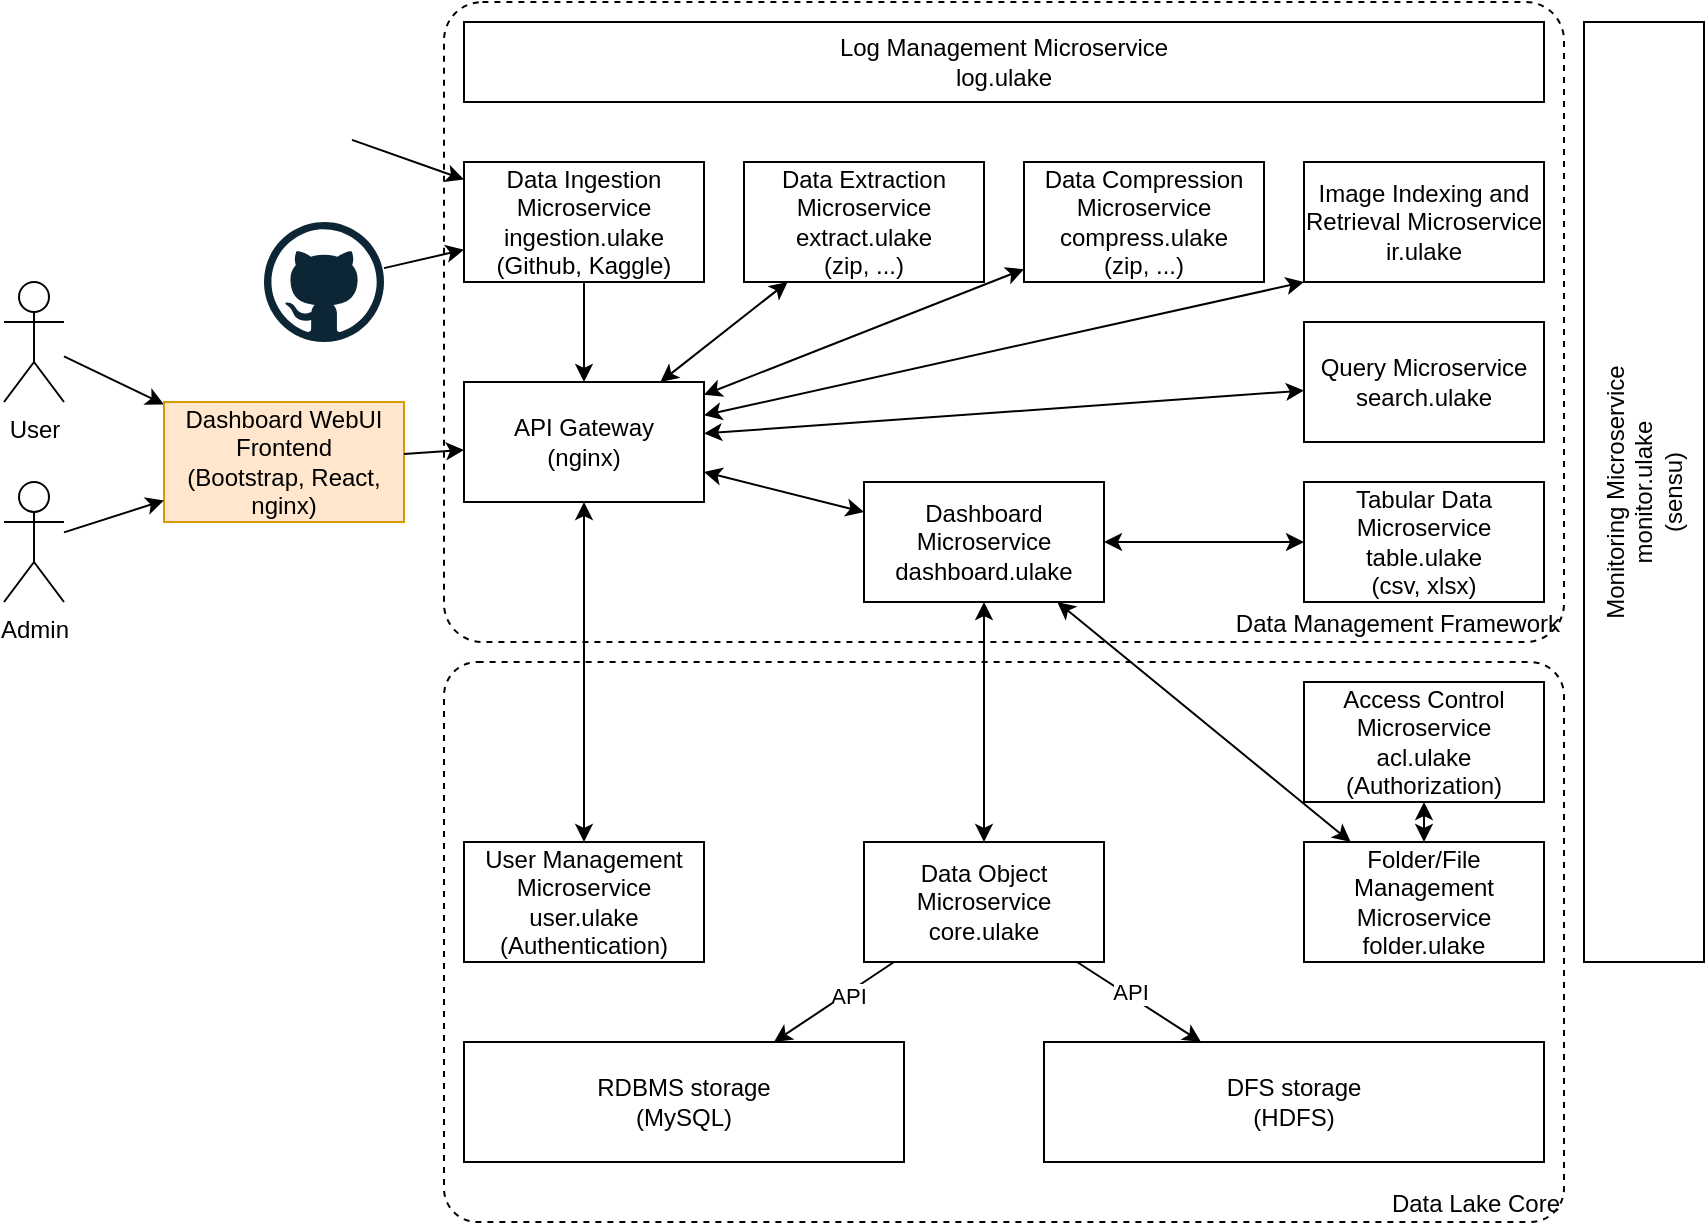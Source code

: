 <mxfile version="20.0.1" type="device" pages="4"><diagram id="eDFPWbiE5a1gyo5NLOw3" name="Page-1"><mxGraphModel dx="757" dy="897" grid="1" gridSize="10" guides="1" tooltips="1" connect="1" arrows="1" fold="1" page="0" pageScale="1" pageWidth="850" pageHeight="1100" math="0" shadow="0"><root><mxCell id="0"/><mxCell id="1" parent="0"/><mxCell id="PttzjzEdT3jTG-5-Dw4m-4" value="Data Management Framework" style="rounded=1;whiteSpace=wrap;html=1;fillColor=none;perimeterSpacing=0;arcSize=6;dashed=1;verticalAlign=bottom;align=right;" vertex="1" parent="1"><mxGeometry x="330" y="-100" width="560" height="320" as="geometry"/></mxCell><mxCell id="PttzjzEdT3jTG-5-Dw4m-3" value="Data Lake Core" style="rounded=1;whiteSpace=wrap;html=1;fillColor=none;perimeterSpacing=0;arcSize=6;dashed=1;verticalAlign=bottom;align=right;" vertex="1" parent="1"><mxGeometry x="330" y="230" width="560" height="280" as="geometry"/></mxCell><mxCell id="NMO3rpQa6khnvsrhB3BU-1" value="" style="rounded=0;orthogonalLoop=1;jettySize=auto;html=1;startArrow=classic;startFill=1;" parent="1" source="NMO3rpQa6khnvsrhB3BU-11" target="NMO3rpQa6khnvsrhB3BU-19" edge="1"><mxGeometry relative="1" as="geometry"/></mxCell><mxCell id="NMO3rpQa6khnvsrhB3BU-5" style="rounded=0;orthogonalLoop=1;jettySize=auto;html=1;startArrow=classic;startFill=1;" parent="1" source="NMO3rpQa6khnvsrhB3BU-68" target="NMO3rpQa6khnvsrhB3BU-43" edge="1"><mxGeometry relative="1" as="geometry"/></mxCell><mxCell id="NMO3rpQa6khnvsrhB3BU-9" style="rounded=0;orthogonalLoop=1;jettySize=auto;html=1;startArrow=classic;startFill=1;" parent="1" source="NMO3rpQa6khnvsrhB3BU-11" target="NMO3rpQa6khnvsrhB3BU-68" edge="1"><mxGeometry relative="1" as="geometry"/></mxCell><mxCell id="i2DXSxufSWIE1RWU2Mja-13" style="edgeStyle=none;rounded=0;orthogonalLoop=1;jettySize=auto;html=1;startArrow=classic;startFill=1;" parent="1" source="NMO3rpQa6khnvsrhB3BU-11" target="NMO3rpQa6khnvsrhB3BU-69" edge="1"><mxGeometry relative="1" as="geometry"/></mxCell><mxCell id="i2DXSxufSWIE1RWU2Mja-14" style="edgeStyle=none;rounded=0;orthogonalLoop=1;jettySize=auto;html=1;startArrow=classic;startFill=1;" parent="1" source="NMO3rpQa6khnvsrhB3BU-11" target="NMO3rpQa6khnvsrhB3BU-61" edge="1"><mxGeometry relative="1" as="geometry"/></mxCell><mxCell id="NMO3rpQa6khnvsrhB3BU-11" value="API Gateway&lt;br&gt;(nginx)" style="rounded=0;whiteSpace=wrap;html=1;strokeColor=#000000;" parent="1" vertex="1"><mxGeometry x="340" y="90" width="120" height="60" as="geometry"/></mxCell><mxCell id="NMO3rpQa6khnvsrhB3BU-13" value="" style="edgeStyle=none;rounded=0;orthogonalLoop=1;jettySize=auto;html=1;" parent="1" source="NMO3rpQa6khnvsrhB3BU-14" target="NMO3rpQa6khnvsrhB3BU-29" edge="1"><mxGeometry relative="1" as="geometry"/></mxCell><mxCell id="NMO3rpQa6khnvsrhB3BU-14" value="User" style="shape=umlActor;verticalLabelPosition=bottom;verticalAlign=top;html=1;outlineConnect=0;" parent="1" vertex="1"><mxGeometry x="110" y="40" width="30" height="60" as="geometry"/></mxCell><mxCell id="NMO3rpQa6khnvsrhB3BU-19" value="User Management Microservice&lt;br&gt;user.ulake&lt;br&gt;(Authentication)" style="rounded=0;whiteSpace=wrap;html=1;fillColor=none;strokeColor=#000000;" parent="1" vertex="1"><mxGeometry x="340" y="320" width="120" height="60" as="geometry"/></mxCell><mxCell id="NMO3rpQa6khnvsrhB3BU-20" style="edgeStyle=none;rounded=0;orthogonalLoop=1;jettySize=auto;html=1;strokeColor=#000000;" parent="1" source="NMO3rpQa6khnvsrhB3BU-26" target="NMO3rpQa6khnvsrhB3BU-55" edge="1"><mxGeometry relative="1" as="geometry"/></mxCell><mxCell id="NMO3rpQa6khnvsrhB3BU-21" value="API" style="edgeLabel;html=1;align=center;verticalAlign=middle;resizable=0;points=[];" parent="NMO3rpQa6khnvsrhB3BU-20" vertex="1" connectable="0"><mxGeometry x="-0.201" y="1" relative="1" as="geometry"><mxPoint as="offset"/></mxGeometry></mxCell><mxCell id="NMO3rpQa6khnvsrhB3BU-22" style="edgeStyle=none;rounded=0;orthogonalLoop=1;jettySize=auto;html=1;strokeColor=#000000;" parent="1" source="NMO3rpQa6khnvsrhB3BU-26" target="NMO3rpQa6khnvsrhB3BU-56" edge="1"><mxGeometry relative="1" as="geometry"/></mxCell><mxCell id="NMO3rpQa6khnvsrhB3BU-23" value="API" style="edgeLabel;html=1;align=center;verticalAlign=middle;resizable=0;points=[];" parent="NMO3rpQa6khnvsrhB3BU-22" vertex="1" connectable="0"><mxGeometry x="-0.188" y="2" relative="1" as="geometry"><mxPoint as="offset"/></mxGeometry></mxCell><mxCell id="NMO3rpQa6khnvsrhB3BU-26" value="Data Object&lt;br&gt;Microservice&lt;br&gt;core.ulake" style="rounded=0;whiteSpace=wrap;html=1;fillColor=none;strokeColor=#000000;" parent="1" vertex="1"><mxGeometry x="540" y="320" width="120" height="60" as="geometry"/></mxCell><mxCell id="NMO3rpQa6khnvsrhB3BU-29" value="Dashboard&amp;nbsp;WebUI&lt;br&gt;Frontend&lt;br&gt;(Bootstrap, React, nginx)" style="rounded=0;whiteSpace=wrap;html=1;fillColor=#ffe6cc;strokeColor=#d79b00;" parent="1" vertex="1"><mxGeometry x="190" y="100" width="120" height="60" as="geometry"/></mxCell><mxCell id="NMO3rpQa6khnvsrhB3BU-35" value="Access Control&lt;br&gt;Microservice&lt;br&gt;acl.ulake&lt;br&gt;(Authorization)" style="rounded=0;whiteSpace=wrap;html=1;fillColor=none;strokeColor=#000000;" parent="1" vertex="1"><mxGeometry x="760" y="240" width="120" height="60" as="geometry"/></mxCell><mxCell id="NMO3rpQa6khnvsrhB3BU-41" value="" style="edgeStyle=none;rounded=0;orthogonalLoop=1;jettySize=auto;html=1;startArrow=classic;startFill=1;" parent="1" source="NMO3rpQa6khnvsrhB3BU-68" target="NMO3rpQa6khnvsrhB3BU-26" edge="1"><mxGeometry relative="1" as="geometry"/></mxCell><mxCell id="NMO3rpQa6khnvsrhB3BU-43" value="Folder/File Management Microservice&lt;br&gt;folder.ulake" style="rounded=0;whiteSpace=wrap;html=1;fillColor=none;strokeColor=#000000;" parent="1" vertex="1"><mxGeometry x="760" y="320" width="120" height="60" as="geometry"/></mxCell><mxCell id="NMO3rpQa6khnvsrhB3BU-44" value="" style="edgeStyle=none;rounded=0;orthogonalLoop=1;jettySize=auto;html=1;" parent="1" source="NMO3rpQa6khnvsrhB3BU-46" target="NMO3rpQa6khnvsrhB3BU-11" edge="1"><mxGeometry relative="1" as="geometry"/></mxCell><mxCell id="NMO3rpQa6khnvsrhB3BU-46" value="Data Ingestion Microservice&lt;br&gt;ingestion.ulake&lt;br&gt;(Github, Kaggle)" style="rounded=0;whiteSpace=wrap;html=1;fillColor=none;strokeColor=#000000;" parent="1" vertex="1"><mxGeometry x="340" y="-20" width="120" height="60" as="geometry"/></mxCell><mxCell id="NMO3rpQa6khnvsrhB3BU-47" value="" style="edgeStyle=none;rounded=0;orthogonalLoop=1;jettySize=auto;html=1;" parent="1" source="NMO3rpQa6khnvsrhB3BU-29" target="NMO3rpQa6khnvsrhB3BU-11" edge="1"><mxGeometry relative="1" as="geometry"><mxPoint x="280" y="137.273" as="sourcePoint"/></mxGeometry></mxCell><mxCell id="NMO3rpQa6khnvsrhB3BU-50" value="" style="edgeStyle=none;rounded=0;orthogonalLoop=1;jettySize=auto;html=1;" parent="1" source="NMO3rpQa6khnvsrhB3BU-51" target="NMO3rpQa6khnvsrhB3BU-29" edge="1"><mxGeometry relative="1" as="geometry"><mxPoint x="160" y="140" as="targetPoint"/></mxGeometry></mxCell><mxCell id="NMO3rpQa6khnvsrhB3BU-51" value="Admin" style="shape=umlActor;verticalLabelPosition=bottom;verticalAlign=top;html=1;outlineConnect=0;" parent="1" vertex="1"><mxGeometry x="110" y="140" width="30" height="60" as="geometry"/></mxCell><mxCell id="NMO3rpQa6khnvsrhB3BU-55" value="RDBMS storage&lt;br&gt;(MySQL)" style="rounded=0;whiteSpace=wrap;html=1;strokeColor=#000000;" parent="1" vertex="1"><mxGeometry x="340" y="420" width="220" height="60" as="geometry"/></mxCell><mxCell id="NMO3rpQa6khnvsrhB3BU-56" value="DFS storage&lt;br&gt;(HDFS)" style="rounded=0;whiteSpace=wrap;html=1;strokeColor=#000000;" parent="1" vertex="1"><mxGeometry x="630" y="420" width="250" height="60" as="geometry"/></mxCell><mxCell id="NMO3rpQa6khnvsrhB3BU-61" value="Data Compression&lt;br&gt;Microservice&lt;br&gt;compress.ulake&lt;br&gt;(zip, ...)" style="rounded=0;whiteSpace=wrap;html=1;fillColor=none;strokeColor=#000000;" parent="1" vertex="1"><mxGeometry x="620" y="-20" width="120" height="60" as="geometry"/></mxCell><mxCell id="NMO3rpQa6khnvsrhB3BU-62" value="" style="rounded=0;orthogonalLoop=1;jettySize=auto;html=1;" parent="1" source="NMO3rpQa6khnvsrhB3BU-63" target="NMO3rpQa6khnvsrhB3BU-46" edge="1"><mxGeometry relative="1" as="geometry"/></mxCell><mxCell id="NMO3rpQa6khnvsrhB3BU-63" value="" style="shape=image;html=1;verticalAlign=top;verticalLabelPosition=bottom;labelBackgroundColor=#ffffff;imageAspect=0;aspect=fixed;image=https://cdn4.iconfinder.com/data/icons/logos-and-brands/512/189_Kaggle_logo_logos-128.png" parent="1" vertex="1"><mxGeometry x="256" y="-50" width="28" height="28" as="geometry"/></mxCell><mxCell id="NMO3rpQa6khnvsrhB3BU-64" value="" style="rounded=0;orthogonalLoop=1;jettySize=auto;html=1;" parent="1" source="NMO3rpQa6khnvsrhB3BU-65" target="NMO3rpQa6khnvsrhB3BU-46" edge="1"><mxGeometry relative="1" as="geometry"/></mxCell><mxCell id="NMO3rpQa6khnvsrhB3BU-65" value="" style="dashed=0;outlineConnect=0;html=1;align=center;labelPosition=center;verticalLabelPosition=bottom;verticalAlign=top;shape=mxgraph.weblogos.github" parent="1" vertex="1"><mxGeometry x="240" y="10" width="60" height="60" as="geometry"/></mxCell><mxCell id="i2DXSxufSWIE1RWU2Mja-6" value="" style="rounded=0;orthogonalLoop=1;jettySize=auto;html=1;startArrow=classic;startFill=1;" parent="1" source="NMO3rpQa6khnvsrhB3BU-43" target="NMO3rpQa6khnvsrhB3BU-35" edge="1"><mxGeometry relative="1" as="geometry"/></mxCell><mxCell id="i2DXSxufSWIE1RWU2Mja-9" style="rounded=0;orthogonalLoop=1;jettySize=auto;html=1;startArrow=classic;startFill=1;" parent="1" source="NMO3rpQa6khnvsrhB3BU-68" target="5ceshYHFbXHNMIR18q1--1" edge="1"><mxGeometry relative="1" as="geometry"/></mxCell><mxCell id="NMO3rpQa6khnvsrhB3BU-68" value="Dashboard Microservice&lt;br&gt;dashboard.ulake" style="rounded=0;whiteSpace=wrap;html=1;fillColor=none;strokeColor=#000000;" parent="1" vertex="1"><mxGeometry x="540" y="140" width="120" height="60" as="geometry"/></mxCell><mxCell id="NMO3rpQa6khnvsrhB3BU-69" value="Query Microservice&lt;br&gt;search.ulake" style="rounded=0;whiteSpace=wrap;html=1;fillColor=none;strokeColor=#000000;" parent="1" vertex="1"><mxGeometry x="760" y="60" width="120" height="60" as="geometry"/></mxCell><mxCell id="5ceshYHFbXHNMIR18q1--1" value="Tabular Data&lt;br&gt;Microservice&lt;br&gt;table.ulake&lt;br&gt;(csv, xlsx)" style="rounded=0;whiteSpace=wrap;html=1;fillColor=none;strokeColor=#000000;" parent="1" vertex="1"><mxGeometry x="760" y="140" width="120" height="60" as="geometry"/></mxCell><mxCell id="i2DXSxufSWIE1RWU2Mja-21" style="edgeStyle=none;rounded=0;orthogonalLoop=1;jettySize=auto;html=1;startArrow=classic;startFill=1;" parent="1" source="i2DXSxufSWIE1RWU2Mja-5" target="NMO3rpQa6khnvsrhB3BU-11" edge="1"><mxGeometry relative="1" as="geometry"/></mxCell><mxCell id="i2DXSxufSWIE1RWU2Mja-5" value="Data Extraction&lt;br&gt;Microservice&lt;br&gt;extract.ulake&lt;br&gt;(zip, ...)" style="rounded=0;whiteSpace=wrap;html=1;fillColor=none;strokeColor=#000000;" parent="1" vertex="1"><mxGeometry x="480" y="-20" width="120" height="60" as="geometry"/></mxCell><mxCell id="i2DXSxufSWIE1RWU2Mja-11" value="Log Management Microservice&lt;br&gt;log.ulake" style="rounded=0;whiteSpace=wrap;html=1;fillColor=none;strokeColor=#000000;" parent="1" vertex="1"><mxGeometry x="340" y="-90" width="540" height="40" as="geometry"/></mxCell><mxCell id="i2DXSxufSWIE1RWU2Mja-25" style="edgeStyle=none;rounded=0;orthogonalLoop=1;jettySize=auto;html=1;startArrow=classic;startFill=1;exitX=0;exitY=1;exitDx=0;exitDy=0;" parent="1" source="i2DXSxufSWIE1RWU2Mja-17" target="NMO3rpQa6khnvsrhB3BU-11" edge="1"><mxGeometry relative="1" as="geometry"/></mxCell><mxCell id="i2DXSxufSWIE1RWU2Mja-17" value="Image Indexing and Retrieval&amp;nbsp;Microservice&lt;br&gt;ir.ulake" style="rounded=0;whiteSpace=wrap;html=1;fillColor=none;strokeColor=#000000;" parent="1" vertex="1"><mxGeometry x="760" y="-20" width="120" height="60" as="geometry"/></mxCell><mxCell id="i2DXSxufSWIE1RWU2Mja-19" value="Monitoring Microservice&lt;br&gt;monitor.ulake&lt;br&gt;(sensu)" style="rounded=0;whiteSpace=wrap;html=1;fillColor=none;strokeColor=#000000;horizontal=0;" parent="1" vertex="1"><mxGeometry x="900" y="-90" width="60" height="470" as="geometry"/></mxCell></root></mxGraphModel></diagram><diagram name="Page-1" id="_giHNH12neZi3hXrExEb"><mxGraphModel dx="946" dy="1721" grid="1" gridSize="10" guides="1" tooltips="1" connect="1" arrows="1" fold="1" page="1" pageScale="1" pageWidth="850" pageHeight="1100" math="0" shadow="0"><root><mxCell id="0"/><mxCell id="1" parent="0"/><mxCell id="y6ruxM0wrXPVazxdJZzD-4" value="acl." style="rounded=0;whiteSpace=wrap;html=1;align=left;verticalAlign=top;" parent="1" vertex="1"><mxGeometry y="270" width="600" height="130" as="geometry"/></mxCell><mxCell id="y6ruxM0wrXPVazxdJZzD-3" value="user." style="rounded=0;whiteSpace=wrap;html=1;align=left;verticalAlign=top;" parent="1" vertex="1"><mxGeometry x="640" y="-40" width="160" height="440" as="geometry"/></mxCell><mxCell id="y6ruxM0wrXPVazxdJZzD-2" value="user." style="rounded=0;whiteSpace=wrap;html=1;align=left;verticalAlign=top;" parent="1" vertex="1"><mxGeometry y="-30" width="180" height="280" as="geometry"/></mxCell><mxCell id="sVWT0gusnimGvR1EHxS1-15" style="edgeStyle=orthogonalEdgeStyle;rounded=0;orthogonalLoop=1;jettySize=auto;html=1;exitX=0.5;exitY=1;exitDx=0;exitDy=0;" parent="1" source="sVWT0gusnimGvR1EHxS1-1" target="sVWT0gusnimGvR1EHxS1-2" edge="1"><mxGeometry relative="1" as="geometry"/></mxCell><mxCell id="sVWT0gusnimGvR1EHxS1-39" style="edgeStyle=none;rounded=0;orthogonalLoop=1;jettySize=auto;html=1;" parent="1" source="sVWT0gusnimGvR1EHxS1-1" target="sVWT0gusnimGvR1EHxS1-5" edge="1"><mxGeometry relative="1" as="geometry"/></mxCell><mxCell id="sVWT0gusnimGvR1EHxS1-1" value="File" style="rounded=0;whiteSpace=wrap;html=1;" parent="1" vertex="1"><mxGeometry x="40" width="120" height="60" as="geometry"/></mxCell><mxCell id="sVWT0gusnimGvR1EHxS1-40" style="edgeStyle=none;rounded=0;orthogonalLoop=1;jettySize=auto;html=1;" parent="1" source="sVWT0gusnimGvR1EHxS1-2" target="sVWT0gusnimGvR1EHxS1-5" edge="1"><mxGeometry relative="1" as="geometry"/></mxCell><mxCell id="sVWT0gusnimGvR1EHxS1-2" value="Folder" style="rounded=0;whiteSpace=wrap;html=1;fontStyle=1" parent="1" vertex="1"><mxGeometry x="40" y="160" width="120" height="60" as="geometry"/></mxCell><mxCell id="sVWT0gusnimGvR1EHxS1-5" value="User" style="rounded=0;whiteSpace=wrap;html=1;" parent="1" vertex="1"><mxGeometry x="660" width="120" height="60" as="geometry"/></mxCell><mxCell id="sVWT0gusnimGvR1EHxS1-6" value="ActionGroup&lt;br&gt;eg: ICT-AI-Pub, ICT-AI-dev" style="rounded=0;whiteSpace=wrap;html=1;fontStyle=1" parent="1" vertex="1"><mxGeometry x="240" y="310" width="120" height="60" as="geometry"/></mxCell><mxCell id="y6ruxM0wrXPVazxdJZzD-5" style="edgeStyle=orthogonalEdgeStyle;rounded=0;orthogonalLoop=1;jettySize=auto;html=1;" parent="1" source="sVWT0gusnimGvR1EHxS1-8" target="sVWT0gusnimGvR1EHxS1-1" edge="1"><mxGeometry relative="1" as="geometry"><Array as="points"><mxPoint x="20" y="320"/><mxPoint x="20" y="30"/></Array></mxGeometry></mxCell><mxCell id="sVWT0gusnimGvR1EHxS1-8" value="ACLs&lt;br&gt;AGID, FGID" style="rounded=0;whiteSpace=wrap;html=1;" parent="1" vertex="1"><mxGeometry x="40" y="310" width="120" height="60" as="geometry"/></mxCell><mxCell id="sVWT0gusnimGvR1EHxS1-30" style="rounded=0;orthogonalLoop=1;jettySize=auto;html=1;" parent="1" source="sVWT0gusnimGvR1EHxS1-17" target="sVWT0gusnimGvR1EHxS1-27" edge="1"><mxGeometry relative="1" as="geometry"/></mxCell><mxCell id="y6ruxM0wrXPVazxdJZzD-6" style="rounded=0;orthogonalLoop=1;jettySize=auto;html=1;" parent="1" source="sVWT0gusnimGvR1EHxS1-17" target="sVWT0gusnimGvR1EHxS1-5" edge="1"><mxGeometry relative="1" as="geometry"/></mxCell><mxCell id="sVWT0gusnimGvR1EHxS1-17" value="UserActionGroup&lt;br&gt;M-M" style="rounded=0;whiteSpace=wrap;html=1;" parent="1" vertex="1"><mxGeometry x="450" y="310" width="120" height="60" as="geometry"/></mxCell><mxCell id="sVWT0gusnimGvR1EHxS1-23" value="Case study: request to view a list of files for a specific user.&lt;br&gt;Input: UID, AID (view), FoID" style="text;html=1;strokeColor=none;fillColor=none;align=left;verticalAlign=middle;whiteSpace=wrap;rounded=0;" parent="1" vertex="1"><mxGeometry x="60" y="510" width="760" height="30" as="geometry"/></mxCell><mxCell id="sVWT0gusnimGvR1EHxS1-24" value="Case study: list all files belonging to a specific user&lt;br&gt;Input: UID, AID (view), FoID=home" style="text;html=1;strokeColor=none;fillColor=none;align=left;verticalAlign=middle;whiteSpace=wrap;rounded=0;" parent="1" vertex="1"><mxGeometry x="60" y="590" width="760" height="30" as="geometry"/></mxCell><mxCell id="sVWT0gusnimGvR1EHxS1-31" style="rounded=0;orthogonalLoop=1;jettySize=auto;html=1;" parent="1" source="sVWT0gusnimGvR1EHxS1-25" target="sVWT0gusnimGvR1EHxS1-5" edge="1"><mxGeometry relative="1" as="geometry"/></mxCell><mxCell id="sVWT0gusnimGvR1EHxS1-32" style="rounded=0;orthogonalLoop=1;jettySize=auto;html=1;exitX=0.5;exitY=1;exitDx=0;exitDy=0;" parent="1" source="sVWT0gusnimGvR1EHxS1-25" target="sVWT0gusnimGvR1EHxS1-27" edge="1"><mxGeometry relative="1" as="geometry"/></mxCell><mxCell id="sVWT0gusnimGvR1EHxS1-25" value="UserGroupM-M" style="rounded=0;whiteSpace=wrap;html=1;" parent="1" vertex="1"><mxGeometry x="660" y="160" width="120" height="60" as="geometry"/></mxCell><mxCell id="sVWT0gusnimGvR1EHxS1-27" value="UserGroup&lt;br&gt;e.g. ICT-AI, ICT,&lt;br&gt;ICT-DL" style="rounded=0;whiteSpace=wrap;html=1;fontStyle=1" parent="1" vertex="1"><mxGeometry x="660" y="310" width="120" height="60" as="geometry"/></mxCell><mxCell id="sVWT0gusnimGvR1EHxS1-34" value="" style="endArrow=classic;html=1;rounded=0;" parent="1" source="sVWT0gusnimGvR1EHxS1-8" target="sVWT0gusnimGvR1EHxS1-6" edge="1"><mxGeometry width="50" height="50" relative="1" as="geometry"><mxPoint x="400" y="320" as="sourcePoint"/><mxPoint x="450" y="270" as="targetPoint"/></mxGeometry></mxCell><mxCell id="sVWT0gusnimGvR1EHxS1-36" value="" style="endArrow=classic;html=1;rounded=0;" parent="1" source="sVWT0gusnimGvR1EHxS1-17" target="sVWT0gusnimGvR1EHxS1-6" edge="1"><mxGeometry width="50" height="50" relative="1" as="geometry"><mxPoint x="400" y="320" as="sourcePoint"/><mxPoint x="450" y="270" as="targetPoint"/></mxGeometry></mxCell><mxCell id="sVWT0gusnimGvR1EHxS1-37" value="" style="endArrow=classic;html=1;rounded=0;" parent="1" source="sVWT0gusnimGvR1EHxS1-8" target="sVWT0gusnimGvR1EHxS1-2" edge="1"><mxGeometry width="50" height="50" relative="1" as="geometry"><mxPoint x="400" y="320" as="sourcePoint"/><mxPoint x="450" y="270" as="targetPoint"/></mxGeometry></mxCell><mxCell id="y6ruxM0wrXPVazxdJZzD-9" value="&lt;span style=&quot;color: rgb(0, 0, 0); font-family: helvetica; font-size: 12px; font-style: normal; font-weight: 400; letter-spacing: normal; text-align: left; text-indent: 0px; text-transform: none; word-spacing: 0px; background-color: rgb(248, 249, 250); display: inline; float: none;&quot;&gt;Case study: Mr Sơn edit folder Python and Mobile, Mr Hiệp only view folder Python, but can edit Mobile&lt;/span&gt;&lt;br style=&quot;color: rgb(0, 0, 0); font-family: helvetica; font-size: 12px; font-style: normal; font-weight: 400; letter-spacing: normal; text-align: left; text-indent: 0px; text-transform: none; word-spacing: 0px; background-color: rgb(248, 249, 250);&quot;&gt;&lt;span style=&quot;color: rgb(0, 0, 0); font-family: helvetica; font-size: 12px; font-style: normal; font-weight: 400; letter-spacing: normal; text-align: left; text-indent: 0px; text-transform: none; word-spacing: 0px; background-color: rgb(248, 249, 250); display: inline; float: none;&quot;&gt;Input: UID, AID (view), FoID&lt;/span&gt;" style="text;whiteSpace=wrap;html=1;" parent="1" vertex="1"><mxGeometry x="40" y="430" width="550" height="60" as="geometry"/></mxCell></root></mxGraphModel></diagram><diagram name="GCloud ACL" id="UkQCfKqnoovRsC9Agr7e"><mxGraphModel dx="946" dy="1721" grid="1" gridSize="10" guides="1" tooltips="1" connect="1" arrows="1" fold="1" page="1" pageScale="1" pageWidth="850" pageHeight="1100" math="0" shadow="0"><root><mxCell id="rbd_gZcwklHg2G7mz3TD-0"/><mxCell id="rbd_gZcwklHg2G7mz3TD-1" parent="rbd_gZcwklHg2G7mz3TD-0"/><mxCell id="rbd_gZcwklHg2G7mz3TD-2" value="acl." style="rounded=0;whiteSpace=wrap;html=1;align=left;verticalAlign=top;" parent="rbd_gZcwklHg2G7mz3TD-1" vertex="1"><mxGeometry y="270" width="600" height="130" as="geometry"/></mxCell><mxCell id="rbd_gZcwklHg2G7mz3TD-3" value="user." style="rounded=0;whiteSpace=wrap;html=1;align=left;verticalAlign=top;" parent="rbd_gZcwklHg2G7mz3TD-1" vertex="1"><mxGeometry x="630" y="-40" width="160" height="440" as="geometry"/></mxCell><mxCell id="rbd_gZcwklHg2G7mz3TD-4" value="user." style="rounded=0;whiteSpace=wrap;html=1;align=left;verticalAlign=top;" parent="rbd_gZcwklHg2G7mz3TD-1" vertex="1"><mxGeometry y="-30" width="180" height="280" as="geometry"/></mxCell><mxCell id="rbd_gZcwklHg2G7mz3TD-5" style="edgeStyle=orthogonalEdgeStyle;rounded=0;orthogonalLoop=1;jettySize=auto;html=1;exitX=0.5;exitY=1;exitDx=0;exitDy=0;" parent="rbd_gZcwklHg2G7mz3TD-1" source="rbd_gZcwklHg2G7mz3TD-7" target="rbd_gZcwklHg2G7mz3TD-9" edge="1"><mxGeometry relative="1" as="geometry"/></mxCell><mxCell id="rbd_gZcwklHg2G7mz3TD-7" value="File" style="rounded=0;whiteSpace=wrap;html=1;" parent="rbd_gZcwklHg2G7mz3TD-1" vertex="1"><mxGeometry x="40" y="20" width="120" height="60" as="geometry"/></mxCell><mxCell id="rbd_gZcwklHg2G7mz3TD-9" value="Folder" style="rounded=0;whiteSpace=wrap;html=1;fontStyle=1" parent="rbd_gZcwklHg2G7mz3TD-1" vertex="1"><mxGeometry x="40" y="160" width="120" height="60" as="geometry"/></mxCell><mxCell id="rbd_gZcwklHg2G7mz3TD-10" value="User" style="rounded=0;whiteSpace=wrap;html=1;" parent="rbd_gZcwklHg2G7mz3TD-1" vertex="1"><mxGeometry x="660" width="120" height="60" as="geometry"/></mxCell><mxCell id="rbd_gZcwklHg2G7mz3TD-12" style="rounded=0;orthogonalLoop=1;jettySize=auto;html=1;" parent="rbd_gZcwklHg2G7mz3TD-1" source="rbd_gZcwklHg2G7mz3TD-13" target="rbd_gZcwklHg2G7mz3TD-7" edge="1"><mxGeometry relative="1" as="geometry"/></mxCell><mxCell id="PXmiXBO2RLi5-87oGw_w-0" style="edgeStyle=none;rounded=0;orthogonalLoop=1;jettySize=auto;html=1;" parent="rbd_gZcwklHg2G7mz3TD-1" source="rbd_gZcwklHg2G7mz3TD-13" target="rbd_gZcwklHg2G7mz3TD-10" edge="1"><mxGeometry relative="1" as="geometry"/></mxCell><mxCell id="PXmiXBO2RLi5-87oGw_w-1" style="edgeStyle=none;rounded=0;orthogonalLoop=1;jettySize=auto;html=1;" parent="rbd_gZcwklHg2G7mz3TD-1" source="rbd_gZcwklHg2G7mz3TD-13" target="rbd_gZcwklHg2G7mz3TD-22" edge="1"><mxGeometry relative="1" as="geometry"/></mxCell><mxCell id="PXmiXBO2RLi5-87oGw_w-3" style="edgeStyle=none;rounded=0;orthogonalLoop=1;jettySize=auto;html=1;exitX=0;exitY=0.5;exitDx=0;exitDy=0;" parent="rbd_gZcwklHg2G7mz3TD-1" source="rbd_gZcwklHg2G7mz3TD-13" target="PXmiXBO2RLi5-87oGw_w-2" edge="1"><mxGeometry relative="1" as="geometry"/></mxCell><mxCell id="rbd_gZcwklHg2G7mz3TD-13" value="ACLs&lt;br&gt;AGID, FGID" style="rounded=0;whiteSpace=wrap;html=1;" parent="rbd_gZcwklHg2G7mz3TD-1" vertex="1"><mxGeometry x="305" y="310" width="120" height="60" as="geometry"/></mxCell><mxCell id="rbd_gZcwklHg2G7mz3TD-19" style="rounded=0;orthogonalLoop=1;jettySize=auto;html=1;" parent="rbd_gZcwklHg2G7mz3TD-1" source="rbd_gZcwklHg2G7mz3TD-21" target="rbd_gZcwklHg2G7mz3TD-10" edge="1"><mxGeometry relative="1" as="geometry"/></mxCell><mxCell id="rbd_gZcwklHg2G7mz3TD-20" style="rounded=0;orthogonalLoop=1;jettySize=auto;html=1;exitX=0.5;exitY=1;exitDx=0;exitDy=0;" parent="rbd_gZcwklHg2G7mz3TD-1" source="rbd_gZcwklHg2G7mz3TD-21" target="rbd_gZcwklHg2G7mz3TD-22" edge="1"><mxGeometry relative="1" as="geometry"/></mxCell><mxCell id="rbd_gZcwklHg2G7mz3TD-21" value="UserGroupM-M" style="rounded=0;whiteSpace=wrap;html=1;" parent="rbd_gZcwklHg2G7mz3TD-1" vertex="1"><mxGeometry x="660" y="160" width="120" height="60" as="geometry"/></mxCell><mxCell id="rbd_gZcwklHg2G7mz3TD-22" value="UserGroup&lt;br&gt;e.g. ICT-AI, ICT,&lt;br&gt;ICT-DL" style="rounded=0;whiteSpace=wrap;html=1;fontStyle=1" parent="rbd_gZcwklHg2G7mz3TD-1" vertex="1"><mxGeometry x="660" y="310" width="120" height="60" as="geometry"/></mxCell><mxCell id="rbd_gZcwklHg2G7mz3TD-25" value="" style="endArrow=classic;html=1;rounded=0;" parent="rbd_gZcwklHg2G7mz3TD-1" source="rbd_gZcwklHg2G7mz3TD-13" target="rbd_gZcwklHg2G7mz3TD-9" edge="1"><mxGeometry width="50" height="50" relative="1" as="geometry"><mxPoint x="400" y="320" as="sourcePoint"/><mxPoint x="450" y="270" as="targetPoint"/></mxGeometry></mxCell><mxCell id="rbd_gZcwklHg2G7mz3TD-26" value="&lt;span style=&quot;color: rgb(0, 0, 0); font-family: helvetica; font-size: 12px; font-style: normal; font-weight: 400; letter-spacing: normal; text-align: left; text-indent: 0px; text-transform: none; word-spacing: 0px; background-color: rgb(248, 249, 250); display: inline; float: none;&quot;&gt;Case study: Mr Sơn edit folder Python and Mobile, Mr Hiệp only view folder Python, but can edit Mobile&lt;/span&gt;&lt;br style=&quot;color: rgb(0, 0, 0); font-family: helvetica; font-size: 12px; font-style: normal; font-weight: 400; letter-spacing: normal; text-align: left; text-indent: 0px; text-transform: none; word-spacing: 0px; background-color: rgb(248, 249, 250);&quot;&gt;&lt;span style=&quot;color: rgb(0, 0, 0); font-family: helvetica; font-size: 12px; font-style: normal; font-weight: 400; letter-spacing: normal; text-align: left; text-indent: 0px; text-transform: none; word-spacing: 0px; background-color: rgb(248, 249, 250); display: inline; float: none;&quot;&gt;Input: UID, AID (view), FoID&lt;/span&gt;" style="text;whiteSpace=wrap;html=1;" parent="rbd_gZcwklHg2G7mz3TD-1" vertex="1"><mxGeometry x="40" y="430" width="550" height="60" as="geometry"/></mxCell><mxCell id="PXmiXBO2RLi5-87oGw_w-2" value="Permission&lt;br&gt;e.g. read/write" style="rounded=0;whiteSpace=wrap;html=1;" parent="rbd_gZcwklHg2G7mz3TD-1" vertex="1"><mxGeometry x="90" y="310" width="120" height="60" as="geometry"/></mxCell></root></mxGraphModel></diagram><diagram id="FI982soBfEa4OAM52Ujc" name="Microservice"><mxGraphModel dx="946" dy="621" grid="1" gridSize="10" guides="1" tooltips="1" connect="1" arrows="1" fold="1" page="1" pageScale="1" pageWidth="850" pageHeight="1100" math="0" shadow="0"><root><mxCell id="0"/><mxCell id="1" parent="0"/><mxCell id="wY-KOwlr8wcNlrWgs4fB-2" value="" style="edgeStyle=orthogonalEdgeStyle;rounded=0;orthogonalLoop=1;jettySize=auto;html=1;" edge="1" parent="1" source="7saUK73dt3nGIq3duy_f-1" target="5BD_573THORU-w8wpg44-1"><mxGeometry relative="1" as="geometry"/></mxCell><mxCell id="7saUK73dt3nGIq3duy_f-1" value="REST API" style="rounded=0;whiteSpace=wrap;html=1;fillColor=none;" vertex="1" parent="1"><mxGeometry x="350" y="100" width="210" height="60" as="geometry"/></mxCell><mxCell id="wY-KOwlr8wcNlrWgs4fB-3" value="" style="edgeStyle=orthogonalEdgeStyle;rounded=0;orthogonalLoop=1;jettySize=auto;html=1;" edge="1" parent="1" source="5BD_573THORU-w8wpg44-1" target="wY-KOwlr8wcNlrWgs4fB-1"><mxGeometry relative="1" as="geometry"/></mxCell><mxCell id="5BD_573THORU-w8wpg44-1" value="Request Controller" style="rounded=0;whiteSpace=wrap;html=1;fillColor=none;" vertex="1" parent="1"><mxGeometry x="350" y="200" width="210" height="60" as="geometry"/></mxCell><mxCell id="wY-KOwlr8wcNlrWgs4fB-1" value="Local Data Storage" style="rounded=0;whiteSpace=wrap;html=1;fillColor=none;" vertex="1" parent="1"><mxGeometry x="350" y="300" width="210" height="60" as="geometry"/></mxCell></root></mxGraphModel></diagram></mxfile>